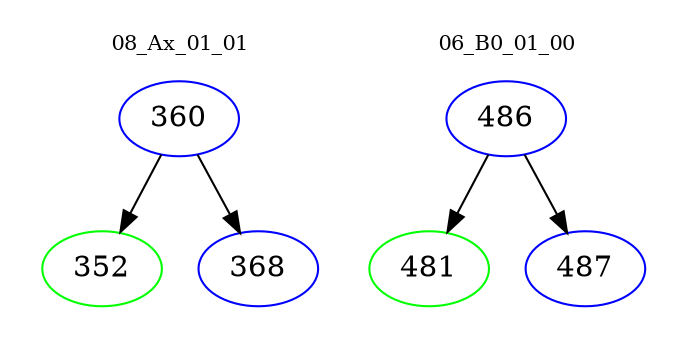 digraph{
subgraph cluster_0 {
color = white
label = "08_Ax_01_01";
fontsize=10;
T0_360 [label="360", color="blue"]
T0_360 -> T0_352 [color="black"]
T0_352 [label="352", color="green"]
T0_360 -> T0_368 [color="black"]
T0_368 [label="368", color="blue"]
}
subgraph cluster_1 {
color = white
label = "06_B0_01_00";
fontsize=10;
T1_486 [label="486", color="blue"]
T1_486 -> T1_481 [color="black"]
T1_481 [label="481", color="green"]
T1_486 -> T1_487 [color="black"]
T1_487 [label="487", color="blue"]
}
}
